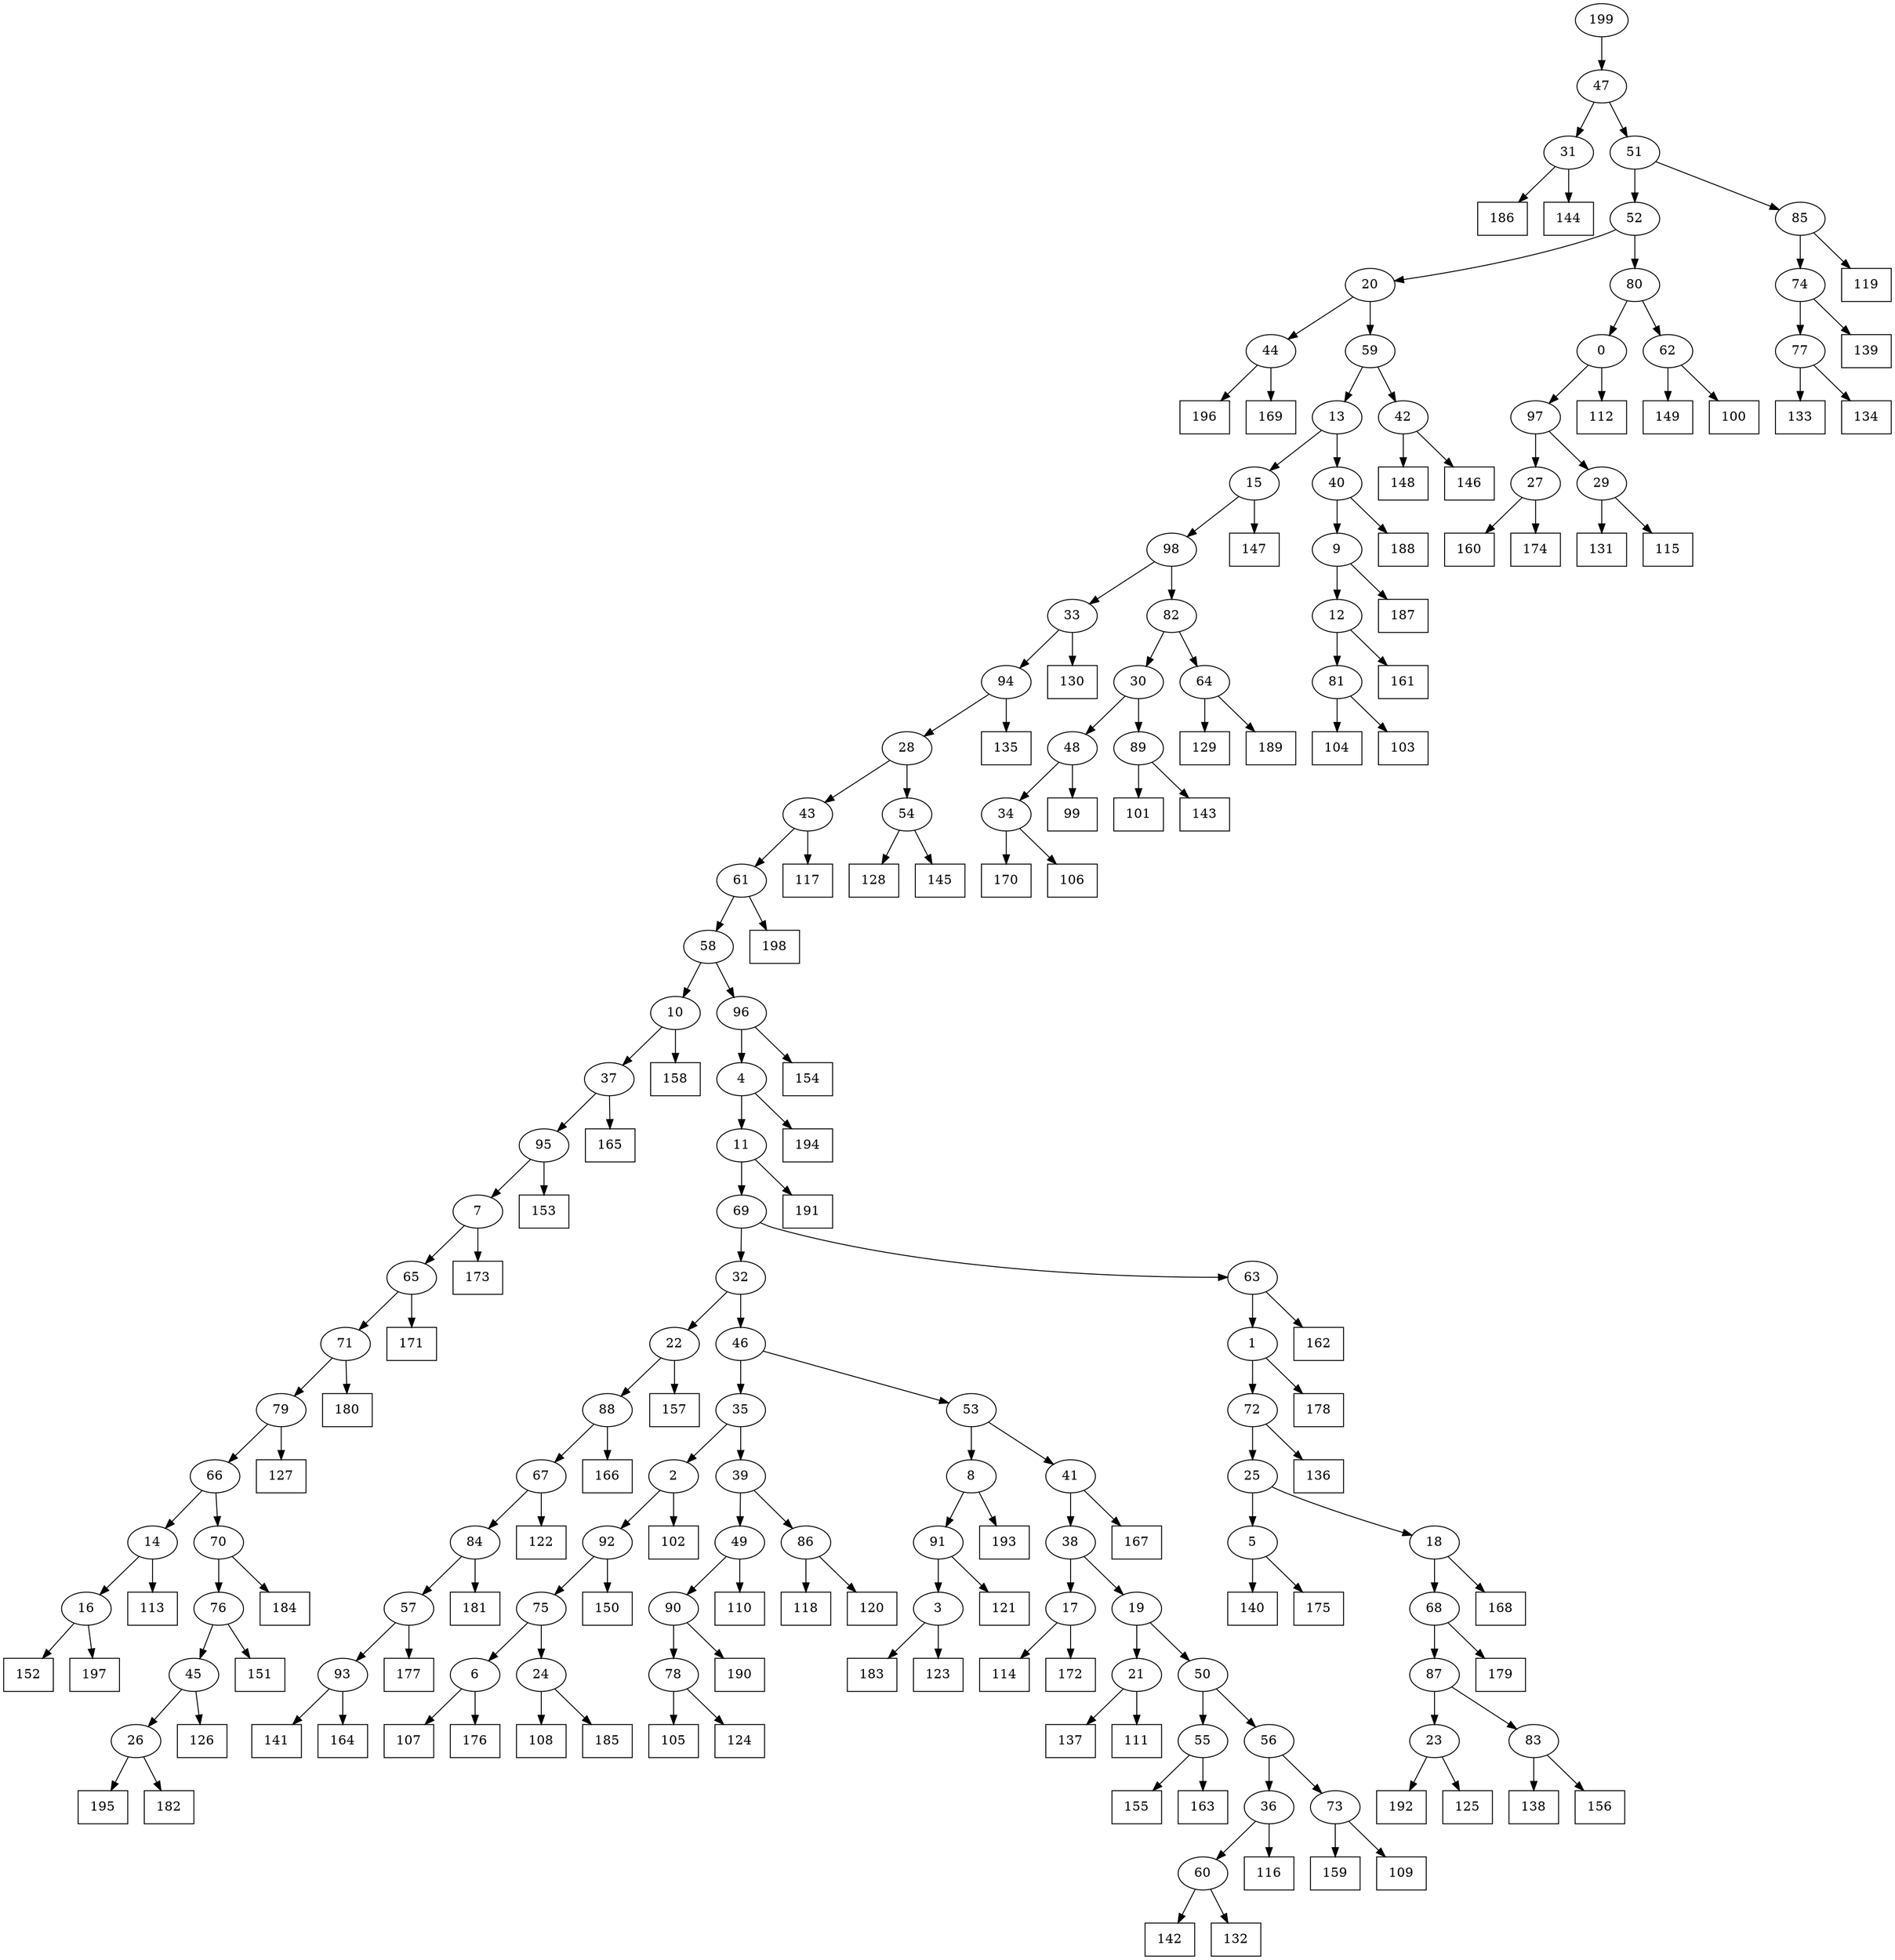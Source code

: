digraph G {
0[label="0"];
1[label="1"];
2[label="2"];
3[label="3"];
4[label="4"];
5[label="5"];
6[label="6"];
7[label="7"];
8[label="8"];
9[label="9"];
10[label="10"];
11[label="11"];
12[label="12"];
13[label="13"];
14[label="14"];
15[label="15"];
16[label="16"];
17[label="17"];
18[label="18"];
19[label="19"];
20[label="20"];
21[label="21"];
22[label="22"];
23[label="23"];
24[label="24"];
25[label="25"];
26[label="26"];
27[label="27"];
28[label="28"];
29[label="29"];
30[label="30"];
31[label="31"];
32[label="32"];
33[label="33"];
34[label="34"];
35[label="35"];
36[label="36"];
37[label="37"];
38[label="38"];
39[label="39"];
40[label="40"];
41[label="41"];
42[label="42"];
43[label="43"];
44[label="44"];
45[label="45"];
46[label="46"];
47[label="47"];
48[label="48"];
49[label="49"];
50[label="50"];
51[label="51"];
52[label="52"];
53[label="53"];
54[label="54"];
55[label="55"];
56[label="56"];
57[label="57"];
58[label="58"];
59[label="59"];
60[label="60"];
61[label="61"];
62[label="62"];
63[label="63"];
64[label="64"];
65[label="65"];
66[label="66"];
67[label="67"];
68[label="68"];
69[label="69"];
70[label="70"];
71[label="71"];
72[label="72"];
73[label="73"];
74[label="74"];
75[label="75"];
76[label="76"];
77[label="77"];
78[label="78"];
79[label="79"];
80[label="80"];
81[label="81"];
82[label="82"];
83[label="83"];
84[label="84"];
85[label="85"];
86[label="86"];
87[label="87"];
88[label="88"];
89[label="89"];
90[label="90"];
91[label="91"];
92[label="92"];
93[label="93"];
94[label="94"];
95[label="95"];
96[label="96"];
97[label="97"];
98[label="98"];
99[shape=box,label="136"];
100[shape=box,label="101"];
101[shape=box,label="183"];
102[shape=box,label="123"];
103[shape=box,label="142"];
104[shape=box,label="188"];
105[shape=box,label="179"];
106[shape=box,label="117"];
107[shape=box,label="137"];
108[shape=box,label="138"];
109[shape=box,label="155"];
110[shape=box,label="170"];
111[shape=box,label="129"];
112[shape=box,label="165"];
113[shape=box,label="119"];
114[shape=box,label="131"];
115[shape=box,label="110"];
116[shape=box,label="121"];
117[shape=box,label="156"];
118[shape=box,label="184"];
119[shape=box,label="167"];
120[shape=box,label="194"];
121[shape=box,label="127"];
122[shape=box,label="168"];
123[shape=box,label="171"];
124[shape=box,label="107"];
125[shape=box,label="105"];
126[shape=box,label="153"];
127[shape=box,label="151"];
128[shape=box,label="128"];
129[shape=box,label="132"];
130[shape=box,label="173"];
131[shape=box,label="154"];
132[shape=box,label="122"];
133[shape=box,label="99"];
134[shape=box,label="150"];
135[shape=box,label="192"];
136[shape=box,label="115"];
137[shape=box,label="141"];
138[shape=box,label="186"];
139[shape=box,label="177"];
140[shape=box,label="149"];
141[shape=box,label="148"];
142[shape=box,label="161"];
143[shape=box,label="162"];
144[shape=box,label="163"];
145[shape=box,label="157"];
146[shape=box,label="152"];
147[shape=box,label="190"];
148[shape=box,label="114"];
149[shape=box,label="102"];
150[shape=box,label="198"];
151[shape=box,label="145"];
152[shape=box,label="116"];
153[shape=box,label="130"];
154[shape=box,label="159"];
155[shape=box,label="109"];
156[shape=box,label="178"];
157[shape=box,label="195"];
158[shape=box,label="182"];
159[shape=box,label="133"];
160[shape=box,label="112"];
161[shape=box,label="160"];
162[shape=box,label="147"];
163[shape=box,label="140"];
164[shape=box,label="143"];
165[shape=box,label="104"];
166[shape=box,label="118"];
167[shape=box,label="196"];
168[shape=box,label="100"];
169[shape=box,label="176"];
170[shape=box,label="144"];
171[shape=box,label="111"];
172[shape=box,label="135"];
173[shape=box,label="174"];
174[shape=box,label="193"];
175[shape=box,label="187"];
176[shape=box,label="124"];
177[shape=box,label="108"];
178[shape=box,label="180"];
179[shape=box,label="175"];
180[shape=box,label="185"];
181[shape=box,label="191"];
182[shape=box,label="172"];
183[shape=box,label="164"];
184[shape=box,label="113"];
185[shape=box,label="126"];
186[shape=box,label="166"];
187[shape=box,label="189"];
188[shape=box,label="120"];
189[shape=box,label="169"];
190[shape=box,label="146"];
191[shape=box,label="134"];
192[shape=box,label="125"];
193[shape=box,label="158"];
194[shape=box,label="197"];
195[shape=box,label="103"];
196[shape=box,label="139"];
197[shape=box,label="106"];
198[shape=box,label="181"];
199[label="199"];
64->187 ;
48->133 ;
83->117 ;
199->47 ;
12->142 ;
29->114 ;
23->192 ;
83->108 ;
7->130 ;
27->173 ;
18->122 ;
24->180 ;
31->170 ;
5->179 ;
93->183 ;
4->120 ;
73->155 ;
74->196 ;
38->17 ;
9->12 ;
55->109 ;
26->157 ;
87->83 ;
32->22 ;
54->128 ;
54->151 ;
15->162 ;
89->100 ;
79->121 ;
81->195 ;
71->79 ;
49->115 ;
37->112 ;
40->104 ;
30->48 ;
21->171 ;
3->101 ;
87->23 ;
78->176 ;
77->191 ;
88->186 ;
41->119 ;
44->167 ;
89->164 ;
65->71 ;
71->178 ;
43->106 ;
8->91 ;
85->113 ;
88->67 ;
15->98 ;
32->46 ;
34->110 ;
22->145 ;
25->5 ;
5->163 ;
86->166 ;
95->7 ;
75->24 ;
24->177 ;
23->135 ;
53->41 ;
44->189 ;
95->126 ;
47->51 ;
51->52 ;
75->6 ;
65->123 ;
84->198 ;
42->141 ;
59->42 ;
42->190 ;
68->87 ;
98->82 ;
51->85 ;
16->146 ;
8->174 ;
67->84 ;
22->88 ;
7->65 ;
6->169 ;
90->78 ;
61->150 ;
91->116 ;
47->31 ;
31->138 ;
17->148 ;
77->159 ;
98->33 ;
33->153 ;
62->168 ;
94->172 ;
20->59 ;
96->131 ;
63->1 ;
29->136 ;
97->29 ;
17->182 ;
91->3 ;
55->144 ;
40->9 ;
43->61 ;
78->125 ;
41->38 ;
38->19 ;
74->77 ;
57->139 ;
80->62 ;
62->140 ;
94->28 ;
28->54 ;
9->175 ;
97->27 ;
27->161 ;
3->102 ;
56->73 ;
0->97 ;
69->63 ;
52->80 ;
1->72 ;
72->99 ;
96->4 ;
4->11 ;
70->76 ;
76->127 ;
60->103 ;
66->70 ;
70->118 ;
84->57 ;
53->8 ;
10->193 ;
57->93 ;
93->137 ;
90->147 ;
82->64 ;
64->111 ;
58->10 ;
49->90 ;
1->156 ;
14->16 ;
16->194 ;
61->58 ;
58->96 ;
0->160 ;
92->134 ;
11->181 ;
6->124 ;
26->158 ;
45->185 ;
72->25 ;
2->149 ;
85->74 ;
37->95 ;
63->143 ;
14->184 ;
86->188 ;
19->21 ;
21->107 ;
80->0 ;
52->20 ;
20->44 ;
13->40 ;
39->49 ;
36->152 ;
2->92 ;
92->75 ;
10->37 ;
82->30 ;
30->89 ;
28->43 ;
79->66 ;
66->14 ;
33->94 ;
60->129 ;
46->35 ;
35->2 ;
48->34 ;
76->45 ;
45->26 ;
46->53 ;
11->69 ;
69->32 ;
25->18 ;
19->50 ;
50->55 ;
50->56 ;
18->68 ;
68->105 ;
67->132 ;
56->36 ;
36->60 ;
59->13 ;
13->15 ;
73->154 ;
12->81 ;
81->165 ;
34->197 ;
35->39 ;
39->86 ;
}
